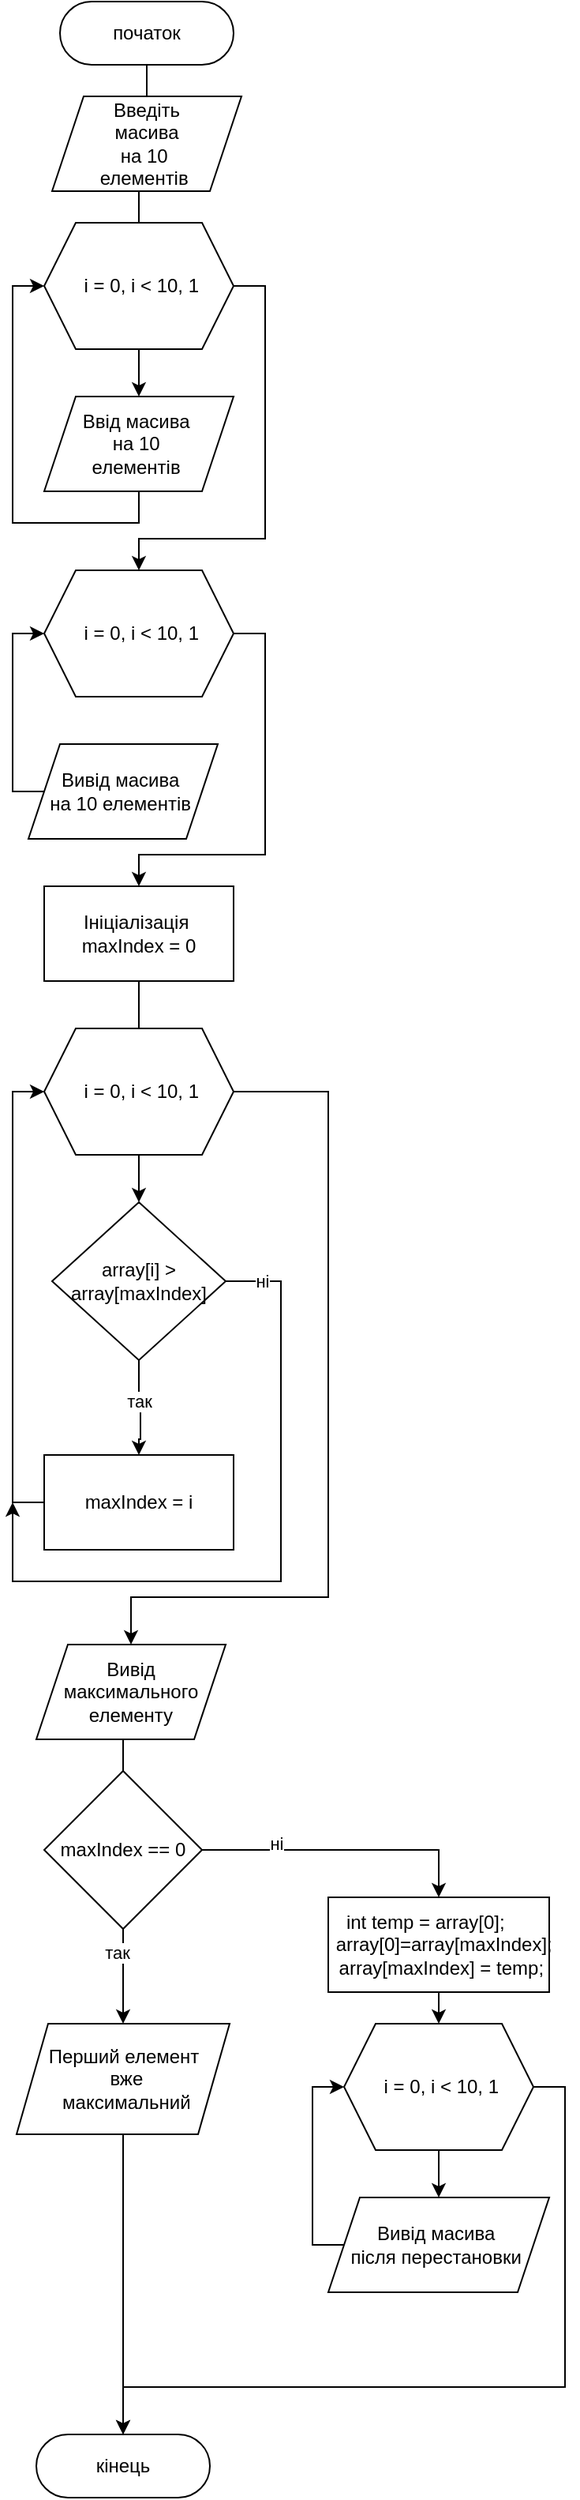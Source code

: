 <mxfile version="26.1.0">
  <diagram name="Страница — 1" id="5DXtqInjiRX0ER2sjh2b">
    <mxGraphModel dx="1049" dy="546" grid="1" gridSize="10" guides="1" tooltips="1" connect="1" arrows="1" fold="1" page="1" pageScale="1" pageWidth="827" pageHeight="1169" math="0" shadow="0">
      <root>
        <mxCell id="0" />
        <mxCell id="1" parent="0" />
        <mxCell id="Xm8V66b_yoOwak4UAtMe-11" style="edgeStyle=orthogonalEdgeStyle;rounded=0;orthogonalLoop=1;jettySize=auto;html=1;exitX=0.5;exitY=1;exitDx=0;exitDy=0;entryX=0.5;entryY=0;entryDx=0;entryDy=0;endArrow=none;startFill=0;" edge="1" parent="1" source="Xm8V66b_yoOwak4UAtMe-1" target="Xm8V66b_yoOwak4UAtMe-10">
          <mxGeometry relative="1" as="geometry" />
        </mxCell>
        <mxCell id="Xm8V66b_yoOwak4UAtMe-1" value="початок" style="rounded=1;whiteSpace=wrap;html=1;arcSize=50;" vertex="1" parent="1">
          <mxGeometry x="320" y="100" width="110" height="40" as="geometry" />
        </mxCell>
        <mxCell id="Xm8V66b_yoOwak4UAtMe-14" style="edgeStyle=orthogonalEdgeStyle;rounded=0;orthogonalLoop=1;jettySize=auto;html=1;exitX=0.5;exitY=1;exitDx=0;exitDy=0;entryX=0;entryY=0.5;entryDx=0;entryDy=0;" edge="1" parent="1" source="Xm8V66b_yoOwak4UAtMe-2" target="Xm8V66b_yoOwak4UAtMe-5">
          <mxGeometry relative="1" as="geometry" />
        </mxCell>
        <mxCell id="Xm8V66b_yoOwak4UAtMe-2" value="Ввід масива&amp;nbsp;&lt;div&gt;на 10&amp;nbsp;&lt;div&gt;елементів&amp;nbsp;&lt;/div&gt;&lt;/div&gt;" style="shape=parallelogram;perimeter=parallelogramPerimeter;whiteSpace=wrap;html=1;fixedSize=1;" vertex="1" parent="1">
          <mxGeometry x="310" y="350" width="120" height="60" as="geometry" />
        </mxCell>
        <mxCell id="Xm8V66b_yoOwak4UAtMe-13" style="edgeStyle=orthogonalEdgeStyle;rounded=0;orthogonalLoop=1;jettySize=auto;html=1;exitX=0.5;exitY=1;exitDx=0;exitDy=0;entryX=0.5;entryY=0;entryDx=0;entryDy=0;" edge="1" parent="1" source="Xm8V66b_yoOwak4UAtMe-5" target="Xm8V66b_yoOwak4UAtMe-2">
          <mxGeometry relative="1" as="geometry" />
        </mxCell>
        <mxCell id="Xm8V66b_yoOwak4UAtMe-23" style="edgeStyle=orthogonalEdgeStyle;rounded=0;orthogonalLoop=1;jettySize=auto;html=1;exitX=1;exitY=0.5;exitDx=0;exitDy=0;entryX=0.5;entryY=0;entryDx=0;entryDy=0;" edge="1" parent="1" source="Xm8V66b_yoOwak4UAtMe-5" target="Xm8V66b_yoOwak4UAtMe-16">
          <mxGeometry relative="1" as="geometry">
            <Array as="points">
              <mxPoint x="450" y="280" />
              <mxPoint x="450" y="440" />
              <mxPoint x="370" y="440" />
            </Array>
          </mxGeometry>
        </mxCell>
        <mxCell id="Xm8V66b_yoOwak4UAtMe-5" value="&amp;nbsp;i = 0, i &amp;lt; 10, 1" style="shape=hexagon;perimeter=hexagonPerimeter2;whiteSpace=wrap;html=1;fixedSize=1;" vertex="1" parent="1">
          <mxGeometry x="310" y="240" width="120" height="80" as="geometry" />
        </mxCell>
        <mxCell id="Xm8V66b_yoOwak4UAtMe-12" style="edgeStyle=orthogonalEdgeStyle;rounded=0;orthogonalLoop=1;jettySize=auto;html=1;exitX=0.5;exitY=1;exitDx=0;exitDy=0;entryX=0.5;entryY=0;entryDx=0;entryDy=0;endArrow=none;startFill=0;" edge="1" parent="1" source="Xm8V66b_yoOwak4UAtMe-10" target="Xm8V66b_yoOwak4UAtMe-5">
          <mxGeometry relative="1" as="geometry" />
        </mxCell>
        <mxCell id="Xm8V66b_yoOwak4UAtMe-10" value="Введіть&lt;div&gt;&amp;nbsp;масива&amp;nbsp;&lt;div&gt;на 10&amp;nbsp;&lt;div&gt;елементів&amp;nbsp;&lt;/div&gt;&lt;/div&gt;&lt;/div&gt;" style="shape=parallelogram;perimeter=parallelogramPerimeter;whiteSpace=wrap;html=1;fixedSize=1;" vertex="1" parent="1">
          <mxGeometry x="315" y="160" width="120" height="60" as="geometry" />
        </mxCell>
        <mxCell id="Xm8V66b_yoOwak4UAtMe-27" style="edgeStyle=orthogonalEdgeStyle;rounded=0;orthogonalLoop=1;jettySize=auto;html=1;entryX=0.5;entryY=0;entryDx=0;entryDy=0;" edge="1" parent="1" source="Xm8V66b_yoOwak4UAtMe-16" target="Xm8V66b_yoOwak4UAtMe-26">
          <mxGeometry relative="1" as="geometry">
            <Array as="points">
              <mxPoint x="450" y="500" />
              <mxPoint x="450" y="640" />
              <mxPoint x="370" y="640" />
            </Array>
          </mxGeometry>
        </mxCell>
        <mxCell id="Xm8V66b_yoOwak4UAtMe-16" value="&amp;nbsp;i = 0, i &amp;lt; 10, 1" style="shape=hexagon;perimeter=hexagonPerimeter2;whiteSpace=wrap;html=1;fixedSize=1;" vertex="1" parent="1">
          <mxGeometry x="310" y="460" width="120" height="80" as="geometry" />
        </mxCell>
        <mxCell id="Xm8V66b_yoOwak4UAtMe-24" style="edgeStyle=orthogonalEdgeStyle;rounded=0;orthogonalLoop=1;jettySize=auto;html=1;exitX=0;exitY=0.5;exitDx=0;exitDy=0;entryX=0;entryY=0.5;entryDx=0;entryDy=0;" edge="1" parent="1" source="Xm8V66b_yoOwak4UAtMe-18" target="Xm8V66b_yoOwak4UAtMe-16">
          <mxGeometry relative="1" as="geometry">
            <Array as="points">
              <mxPoint x="290" y="600" />
              <mxPoint x="290" y="500" />
            </Array>
          </mxGeometry>
        </mxCell>
        <mxCell id="Xm8V66b_yoOwak4UAtMe-18" value="Вивід масива&amp;nbsp;&lt;div&gt;на 10 елементів&amp;nbsp;&lt;/div&gt;" style="shape=parallelogram;perimeter=parallelogramPerimeter;whiteSpace=wrap;html=1;fixedSize=1;" vertex="1" parent="1">
          <mxGeometry x="300" y="570" width="120" height="60" as="geometry" />
        </mxCell>
        <mxCell id="Xm8V66b_yoOwak4UAtMe-29" style="edgeStyle=orthogonalEdgeStyle;rounded=0;orthogonalLoop=1;jettySize=auto;html=1;exitX=0.5;exitY=1;exitDx=0;exitDy=0;entryX=0.5;entryY=0;entryDx=0;entryDy=0;endArrow=none;startFill=0;" edge="1" parent="1" source="Xm8V66b_yoOwak4UAtMe-26" target="Xm8V66b_yoOwak4UAtMe-28">
          <mxGeometry relative="1" as="geometry" />
        </mxCell>
        <mxCell id="Xm8V66b_yoOwak4UAtMe-26" value="Ініціалізація&amp;nbsp;&lt;div&gt;maxIndex = 0&lt;/div&gt;" style="rounded=0;whiteSpace=wrap;html=1;" vertex="1" parent="1">
          <mxGeometry x="310" y="660" width="120" height="60" as="geometry" />
        </mxCell>
        <mxCell id="Xm8V66b_yoOwak4UAtMe-31" style="edgeStyle=orthogonalEdgeStyle;rounded=0;orthogonalLoop=1;jettySize=auto;html=1;exitX=0.5;exitY=1;exitDx=0;exitDy=0;entryX=0.5;entryY=0;entryDx=0;entryDy=0;" edge="1" parent="1" source="Xm8V66b_yoOwak4UAtMe-28" target="Xm8V66b_yoOwak4UAtMe-30">
          <mxGeometry relative="1" as="geometry" />
        </mxCell>
        <mxCell id="Xm8V66b_yoOwak4UAtMe-48" style="edgeStyle=orthogonalEdgeStyle;rounded=0;orthogonalLoop=1;jettySize=auto;html=1;" edge="1" parent="1" source="Xm8V66b_yoOwak4UAtMe-28" target="Xm8V66b_yoOwak4UAtMe-47">
          <mxGeometry relative="1" as="geometry">
            <Array as="points">
              <mxPoint x="490" y="790" />
              <mxPoint x="490" y="1110" />
              <mxPoint x="365" y="1110" />
            </Array>
          </mxGeometry>
        </mxCell>
        <mxCell id="Xm8V66b_yoOwak4UAtMe-28" value="&amp;nbsp;i = 0, i &amp;lt; 10, 1" style="shape=hexagon;perimeter=hexagonPerimeter2;whiteSpace=wrap;html=1;fixedSize=1;" vertex="1" parent="1">
          <mxGeometry x="310" y="750" width="120" height="80" as="geometry" />
        </mxCell>
        <mxCell id="Xm8V66b_yoOwak4UAtMe-34" style="edgeStyle=orthogonalEdgeStyle;rounded=0;orthogonalLoop=1;jettySize=auto;html=1;exitX=0.5;exitY=1;exitDx=0;exitDy=0;entryX=0.5;entryY=0;entryDx=0;entryDy=0;" edge="1" parent="1" source="Xm8V66b_yoOwak4UAtMe-30" target="Xm8V66b_yoOwak4UAtMe-36">
          <mxGeometry relative="1" as="geometry">
            <mxPoint x="370" y="1010" as="targetPoint" />
            <Array as="points">
              <mxPoint x="370" y="985" />
              <mxPoint x="371" y="985" />
              <mxPoint x="371" y="1010" />
            </Array>
          </mxGeometry>
        </mxCell>
        <mxCell id="Xm8V66b_yoOwak4UAtMe-35" value="так" style="edgeLabel;html=1;align=center;verticalAlign=middle;resizable=0;points=[];" vertex="1" connectable="0" parent="Xm8V66b_yoOwak4UAtMe-34">
          <mxGeometry x="-0.129" y="-1" relative="1" as="geometry">
            <mxPoint as="offset" />
          </mxGeometry>
        </mxCell>
        <mxCell id="Xm8V66b_yoOwak4UAtMe-45" style="edgeStyle=orthogonalEdgeStyle;rounded=0;orthogonalLoop=1;jettySize=auto;html=1;" edge="1" parent="1" source="Xm8V66b_yoOwak4UAtMe-30">
          <mxGeometry relative="1" as="geometry">
            <mxPoint x="290" y="1050" as="targetPoint" />
            <Array as="points">
              <mxPoint x="460" y="910" />
              <mxPoint x="460" y="1100" />
              <mxPoint x="290" y="1100" />
            </Array>
          </mxGeometry>
        </mxCell>
        <mxCell id="Xm8V66b_yoOwak4UAtMe-46" value="ні" style="edgeLabel;html=1;align=center;verticalAlign=middle;resizable=0;points=[];" vertex="1" connectable="0" parent="Xm8V66b_yoOwak4UAtMe-45">
          <mxGeometry x="-0.896" relative="1" as="geometry">
            <mxPoint as="offset" />
          </mxGeometry>
        </mxCell>
        <mxCell id="Xm8V66b_yoOwak4UAtMe-30" value="array[i] &amp;gt; array[maxIndex]" style="rhombus;whiteSpace=wrap;html=1;" vertex="1" parent="1">
          <mxGeometry x="315" y="860" width="110" height="100" as="geometry" />
        </mxCell>
        <mxCell id="Xm8V66b_yoOwak4UAtMe-44" style="edgeStyle=orthogonalEdgeStyle;rounded=0;orthogonalLoop=1;jettySize=auto;html=1;entryX=0;entryY=0.5;entryDx=0;entryDy=0;" edge="1" parent="1" source="Xm8V66b_yoOwak4UAtMe-36" target="Xm8V66b_yoOwak4UAtMe-28">
          <mxGeometry relative="1" as="geometry">
            <Array as="points">
              <mxPoint x="290" y="1050" />
              <mxPoint x="290" y="790" />
            </Array>
          </mxGeometry>
        </mxCell>
        <mxCell id="Xm8V66b_yoOwak4UAtMe-36" value="maxIndex = i" style="rounded=0;whiteSpace=wrap;html=1;" vertex="1" parent="1">
          <mxGeometry x="310" y="1020" width="120" height="60" as="geometry" />
        </mxCell>
        <mxCell id="Xm8V66b_yoOwak4UAtMe-50" style="edgeStyle=orthogonalEdgeStyle;rounded=0;orthogonalLoop=1;jettySize=auto;html=1;exitX=0.5;exitY=1;exitDx=0;exitDy=0;entryX=0.5;entryY=0;entryDx=0;entryDy=0;endArrow=none;startFill=0;" edge="1" parent="1" source="Xm8V66b_yoOwak4UAtMe-47" target="Xm8V66b_yoOwak4UAtMe-49">
          <mxGeometry relative="1" as="geometry" />
        </mxCell>
        <mxCell id="Xm8V66b_yoOwak4UAtMe-47" value="Вивід максимального елементу" style="shape=parallelogram;perimeter=parallelogramPerimeter;whiteSpace=wrap;html=1;fixedSize=1;" vertex="1" parent="1">
          <mxGeometry x="305" y="1140" width="120" height="60" as="geometry" />
        </mxCell>
        <mxCell id="Xm8V66b_yoOwak4UAtMe-51" style="edgeStyle=orthogonalEdgeStyle;rounded=0;orthogonalLoop=1;jettySize=auto;html=1;exitX=0.5;exitY=1;exitDx=0;exitDy=0;entryX=0.5;entryY=0;entryDx=0;entryDy=0;" edge="1" parent="1" source="Xm8V66b_yoOwak4UAtMe-49" target="Xm8V66b_yoOwak4UAtMe-53">
          <mxGeometry relative="1" as="geometry">
            <mxPoint x="360.167" y="1380" as="targetPoint" />
            <Array as="points">
              <mxPoint x="360" y="1380" />
            </Array>
          </mxGeometry>
        </mxCell>
        <mxCell id="Xm8V66b_yoOwak4UAtMe-52" value="так" style="edgeLabel;html=1;align=center;verticalAlign=middle;resizable=0;points=[];" vertex="1" connectable="0" parent="Xm8V66b_yoOwak4UAtMe-51">
          <mxGeometry x="-0.493" y="-4" relative="1" as="geometry">
            <mxPoint as="offset" />
          </mxGeometry>
        </mxCell>
        <mxCell id="Xm8V66b_yoOwak4UAtMe-54" style="edgeStyle=orthogonalEdgeStyle;rounded=0;orthogonalLoop=1;jettySize=auto;html=1;exitX=1;exitY=0.5;exitDx=0;exitDy=0;entryX=0.5;entryY=0;entryDx=0;entryDy=0;" edge="1" parent="1" source="Xm8V66b_yoOwak4UAtMe-49" target="Xm8V66b_yoOwak4UAtMe-56">
          <mxGeometry relative="1" as="geometry">
            <mxPoint x="560" y="1330" as="targetPoint" />
          </mxGeometry>
        </mxCell>
        <mxCell id="Xm8V66b_yoOwak4UAtMe-55" value="ні" style="edgeLabel;html=1;align=center;verticalAlign=middle;resizable=0;points=[];" vertex="1" connectable="0" parent="Xm8V66b_yoOwak4UAtMe-54">
          <mxGeometry x="-0.484" y="4" relative="1" as="geometry">
            <mxPoint as="offset" />
          </mxGeometry>
        </mxCell>
        <mxCell id="Xm8V66b_yoOwak4UAtMe-49" value="maxIndex == 0" style="rhombus;whiteSpace=wrap;html=1;" vertex="1" parent="1">
          <mxGeometry x="310" y="1220" width="100" height="100" as="geometry" />
        </mxCell>
        <mxCell id="Xm8V66b_yoOwak4UAtMe-67" style="edgeStyle=orthogonalEdgeStyle;rounded=0;orthogonalLoop=1;jettySize=auto;html=1;exitX=0.5;exitY=1;exitDx=0;exitDy=0;entryX=0.5;entryY=0;entryDx=0;entryDy=0;" edge="1" parent="1" source="Xm8V66b_yoOwak4UAtMe-53" target="Xm8V66b_yoOwak4UAtMe-58">
          <mxGeometry relative="1" as="geometry" />
        </mxCell>
        <mxCell id="Xm8V66b_yoOwak4UAtMe-53" value="Перший елемент&lt;div&gt;&amp;nbsp;вже&lt;div&gt;&amp;nbsp;максимальний&lt;/div&gt;&lt;/div&gt;" style="shape=parallelogram;perimeter=parallelogramPerimeter;whiteSpace=wrap;html=1;fixedSize=1;" vertex="1" parent="1">
          <mxGeometry x="292.5" y="1380" width="135" height="70" as="geometry" />
        </mxCell>
        <mxCell id="Xm8V66b_yoOwak4UAtMe-64" style="edgeStyle=orthogonalEdgeStyle;rounded=0;orthogonalLoop=1;jettySize=auto;html=1;exitX=0.5;exitY=1;exitDx=0;exitDy=0;entryX=0.5;entryY=0;entryDx=0;entryDy=0;" edge="1" parent="1" source="Xm8V66b_yoOwak4UAtMe-56" target="Xm8V66b_yoOwak4UAtMe-60">
          <mxGeometry relative="1" as="geometry" />
        </mxCell>
        <mxCell id="Xm8V66b_yoOwak4UAtMe-56" value="&lt;div&gt;int temp = array[0];&lt;span style=&quot;background-color: transparent; color: light-dark(rgb(0, 0, 0), rgb(255, 255, 255));&quot;&gt;&amp;nbsp; &amp;nbsp; &amp;nbsp; &amp;nbsp;&amp;nbsp;&lt;/span&gt;&lt;span style=&quot;background-color: transparent; color: light-dark(rgb(0, 0, 0), rgb(255, 255, 255));&quot;&gt;array[0]=array[maxIndex];&lt;/span&gt;&lt;/div&gt;&lt;div&gt;&lt;span style=&quot;background-color: transparent; color: light-dark(rgb(0, 0, 0), rgb(255, 255, 255));&quot;&gt;&amp;nbsp;array[maxIndex] = temp;&lt;/span&gt;&lt;/div&gt;" style="rounded=0;whiteSpace=wrap;html=1;" vertex="1" parent="1">
          <mxGeometry x="490" y="1300" width="140" height="60" as="geometry" />
        </mxCell>
        <mxCell id="Xm8V66b_yoOwak4UAtMe-58" value="кінець" style="rounded=1;whiteSpace=wrap;html=1;arcSize=50;" vertex="1" parent="1">
          <mxGeometry x="305" y="1640" width="110" height="40" as="geometry" />
        </mxCell>
        <mxCell id="Xm8V66b_yoOwak4UAtMe-63" style="edgeStyle=orthogonalEdgeStyle;rounded=0;orthogonalLoop=1;jettySize=auto;html=1;exitX=0.5;exitY=1;exitDx=0;exitDy=0;entryX=0.5;entryY=0;entryDx=0;entryDy=0;" edge="1" parent="1" source="Xm8V66b_yoOwak4UAtMe-60" target="Xm8V66b_yoOwak4UAtMe-62">
          <mxGeometry relative="1" as="geometry" />
        </mxCell>
        <mxCell id="Xm8V66b_yoOwak4UAtMe-68" style="edgeStyle=orthogonalEdgeStyle;rounded=0;orthogonalLoop=1;jettySize=auto;html=1;exitX=1;exitY=0.5;exitDx=0;exitDy=0;entryX=0.5;entryY=0;entryDx=0;entryDy=0;" edge="1" parent="1" source="Xm8V66b_yoOwak4UAtMe-60" target="Xm8V66b_yoOwak4UAtMe-58">
          <mxGeometry relative="1" as="geometry">
            <Array as="points">
              <mxPoint x="640" y="1420" />
              <mxPoint x="640" y="1610" />
              <mxPoint x="360" y="1610" />
            </Array>
          </mxGeometry>
        </mxCell>
        <mxCell id="Xm8V66b_yoOwak4UAtMe-60" value="&amp;nbsp;i = 0, i &amp;lt; 10, 1" style="shape=hexagon;perimeter=hexagonPerimeter2;whiteSpace=wrap;html=1;fixedSize=1;" vertex="1" parent="1">
          <mxGeometry x="500" y="1380" width="120" height="80" as="geometry" />
        </mxCell>
        <mxCell id="Xm8V66b_yoOwak4UAtMe-61" style="edgeStyle=orthogonalEdgeStyle;rounded=0;orthogonalLoop=1;jettySize=auto;html=1;exitX=0;exitY=0.5;exitDx=0;exitDy=0;entryX=0;entryY=0.5;entryDx=0;entryDy=0;" edge="1" parent="1" source="Xm8V66b_yoOwak4UAtMe-62" target="Xm8V66b_yoOwak4UAtMe-60">
          <mxGeometry relative="1" as="geometry">
            <Array as="points">
              <mxPoint x="480" y="1520" />
              <mxPoint x="480" y="1420" />
            </Array>
          </mxGeometry>
        </mxCell>
        <mxCell id="Xm8V66b_yoOwak4UAtMe-62" value="Вивід масива&amp;nbsp;&lt;div&gt;після перестановки&amp;nbsp;&lt;/div&gt;" style="shape=parallelogram;perimeter=parallelogramPerimeter;whiteSpace=wrap;html=1;fixedSize=1;" vertex="1" parent="1">
          <mxGeometry x="490" y="1490" width="140" height="60" as="geometry" />
        </mxCell>
      </root>
    </mxGraphModel>
  </diagram>
</mxfile>
